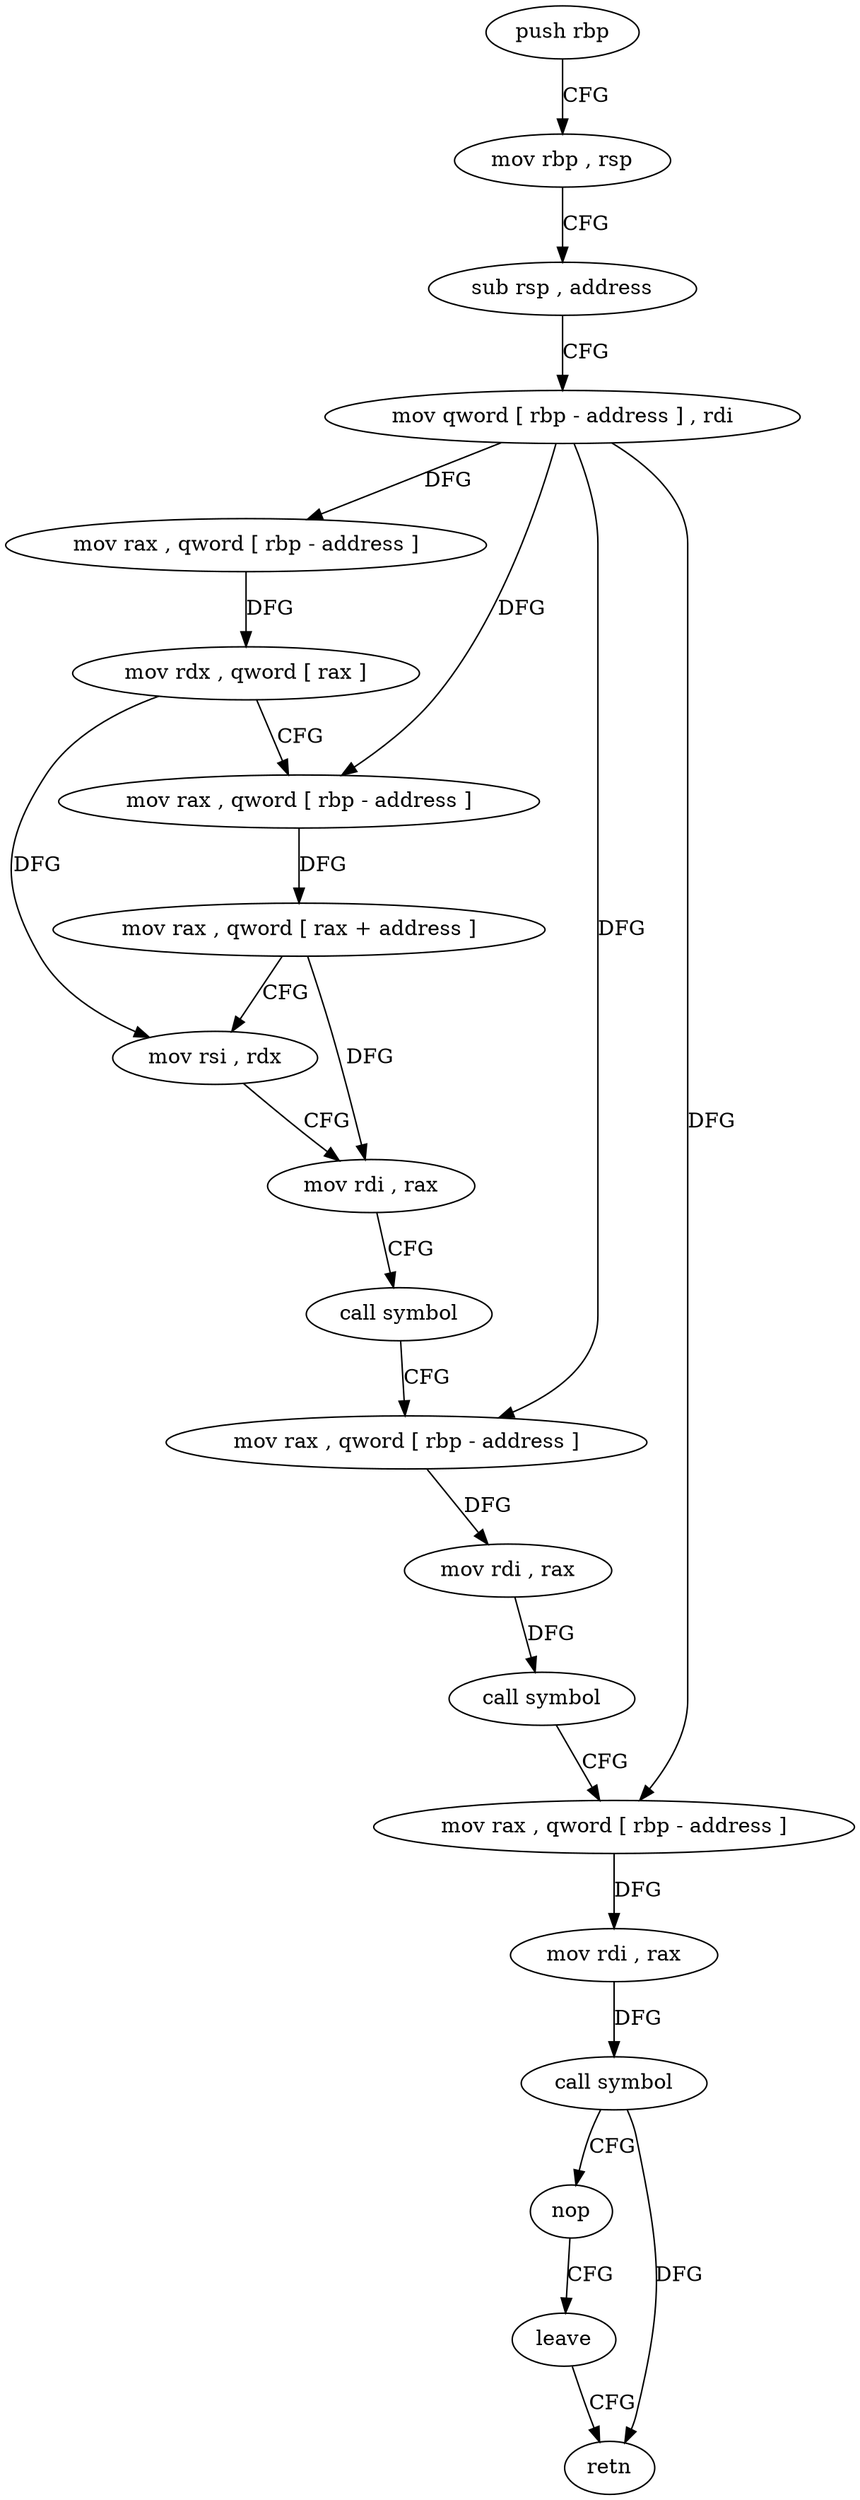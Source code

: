 digraph "func" {
"4426816" [label = "push rbp" ]
"4426817" [label = "mov rbp , rsp" ]
"4426820" [label = "sub rsp , address" ]
"4426824" [label = "mov qword [ rbp - address ] , rdi" ]
"4426828" [label = "mov rax , qword [ rbp - address ]" ]
"4426832" [label = "mov rdx , qword [ rax ]" ]
"4426835" [label = "mov rax , qword [ rbp - address ]" ]
"4426839" [label = "mov rax , qword [ rax + address ]" ]
"4426843" [label = "mov rsi , rdx" ]
"4426846" [label = "mov rdi , rax" ]
"4426849" [label = "call symbol" ]
"4426854" [label = "mov rax , qword [ rbp - address ]" ]
"4426858" [label = "mov rdi , rax" ]
"4426861" [label = "call symbol" ]
"4426866" [label = "mov rax , qword [ rbp - address ]" ]
"4426870" [label = "mov rdi , rax" ]
"4426873" [label = "call symbol" ]
"4426878" [label = "nop" ]
"4426879" [label = "leave" ]
"4426880" [label = "retn" ]
"4426816" -> "4426817" [ label = "CFG" ]
"4426817" -> "4426820" [ label = "CFG" ]
"4426820" -> "4426824" [ label = "CFG" ]
"4426824" -> "4426828" [ label = "DFG" ]
"4426824" -> "4426835" [ label = "DFG" ]
"4426824" -> "4426854" [ label = "DFG" ]
"4426824" -> "4426866" [ label = "DFG" ]
"4426828" -> "4426832" [ label = "DFG" ]
"4426832" -> "4426835" [ label = "CFG" ]
"4426832" -> "4426843" [ label = "DFG" ]
"4426835" -> "4426839" [ label = "DFG" ]
"4426839" -> "4426843" [ label = "CFG" ]
"4426839" -> "4426846" [ label = "DFG" ]
"4426843" -> "4426846" [ label = "CFG" ]
"4426846" -> "4426849" [ label = "CFG" ]
"4426849" -> "4426854" [ label = "CFG" ]
"4426854" -> "4426858" [ label = "DFG" ]
"4426858" -> "4426861" [ label = "DFG" ]
"4426861" -> "4426866" [ label = "CFG" ]
"4426866" -> "4426870" [ label = "DFG" ]
"4426870" -> "4426873" [ label = "DFG" ]
"4426873" -> "4426878" [ label = "CFG" ]
"4426873" -> "4426880" [ label = "DFG" ]
"4426878" -> "4426879" [ label = "CFG" ]
"4426879" -> "4426880" [ label = "CFG" ]
}
